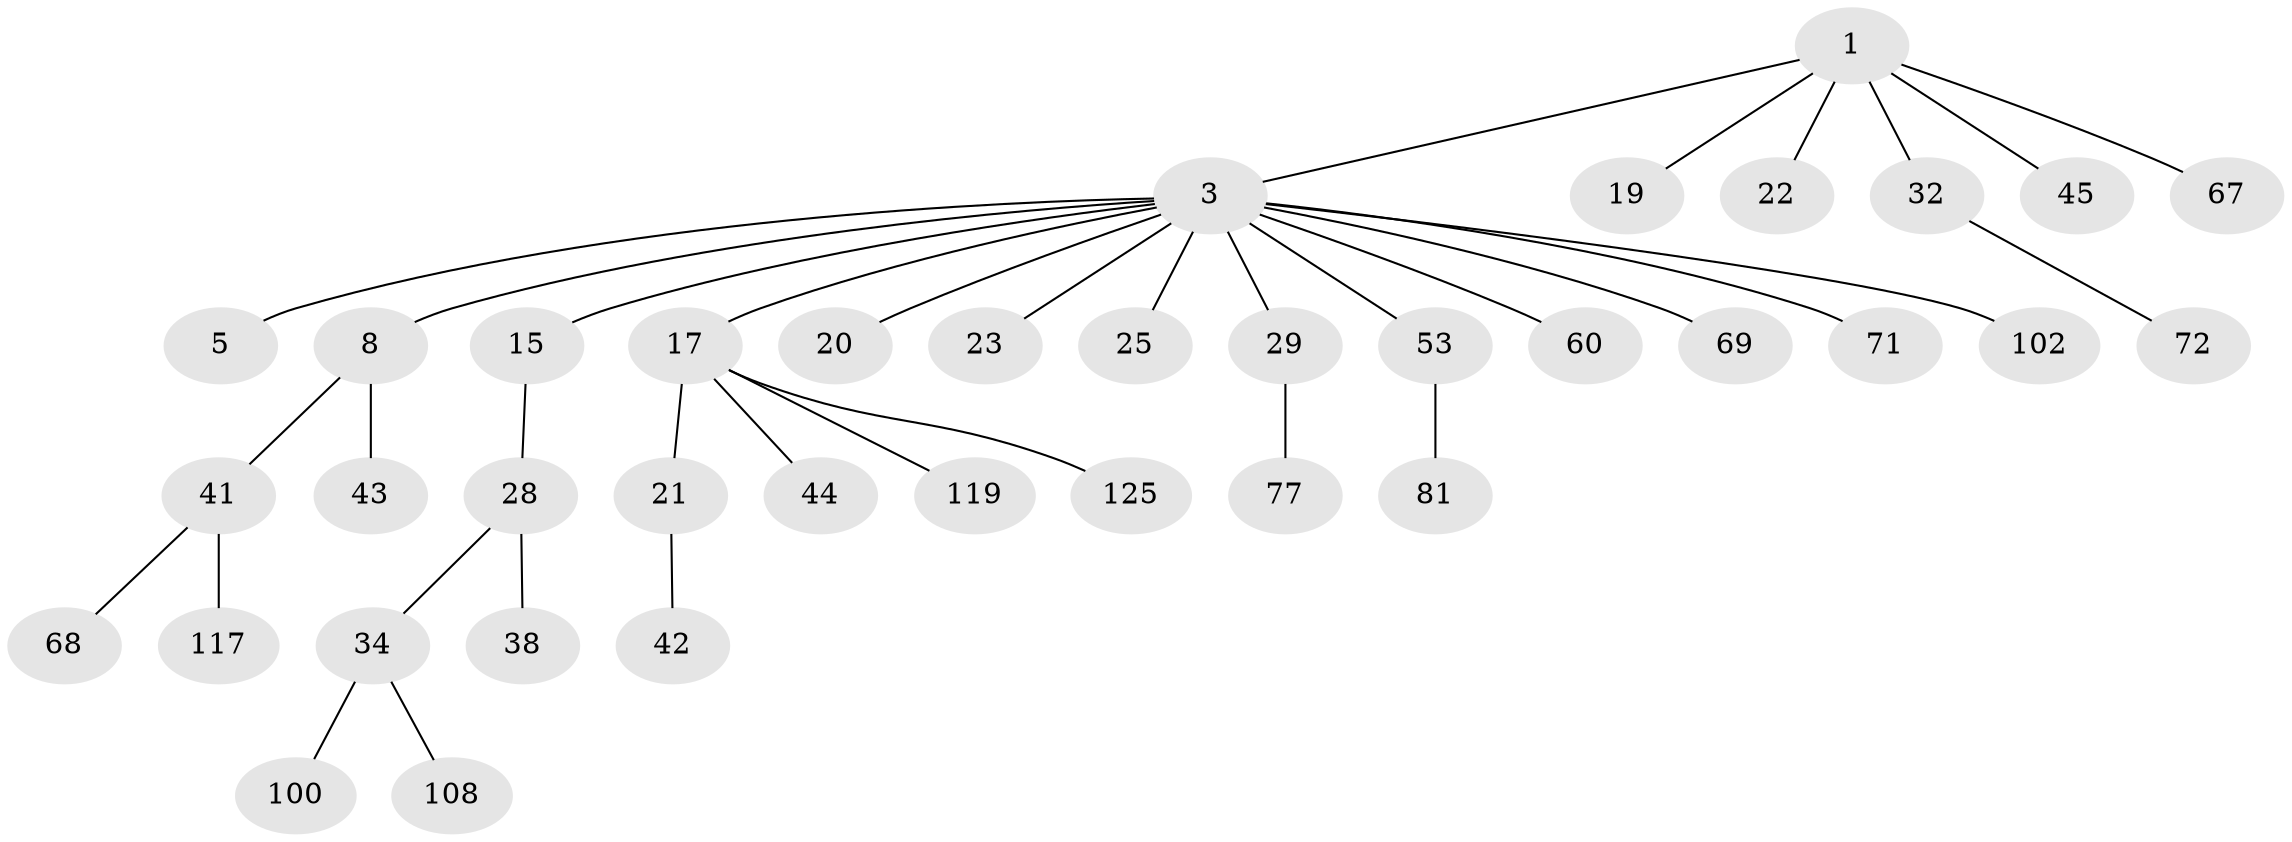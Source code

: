 // original degree distribution, {4: 0.047619047619047616, 6: 0.007936507936507936, 9: 0.007936507936507936, 3: 0.10317460317460317, 5: 0.03968253968253968, 2: 0.3253968253968254, 7: 0.007936507936507936, 1: 0.4603174603174603}
// Generated by graph-tools (version 1.1) at 2025/19/03/04/25 18:19:04]
// undirected, 37 vertices, 36 edges
graph export_dot {
graph [start="1"]
  node [color=gray90,style=filled];
  1 [super="+2+87+96"];
  3 [super="+4+7+65+11+13+6+37"];
  5 [super="+70+12"];
  8 [super="+92"];
  15;
  17 [super="+61+83"];
  19 [super="+114+48"];
  20 [super="+30"];
  21 [super="+35"];
  22 [super="+79+24"];
  23;
  25 [super="+46"];
  28 [super="+33"];
  29 [super="+110+52+55+36"];
  32 [super="+64+80+39"];
  34 [super="+76+66+94+82"];
  38 [super="+101+116+115+40"];
  41 [super="+47+49"];
  42 [super="+63"];
  43 [super="+104"];
  44;
  45 [super="+126"];
  53 [super="+58"];
  60;
  67 [super="+112"];
  68;
  69;
  71;
  72;
  77;
  81;
  100;
  102;
  108;
  117;
  119;
  125;
  1 -- 19;
  1 -- 32;
  1 -- 67;
  1 -- 3;
  1 -- 22;
  1 -- 45;
  3 -- 8;
  3 -- 25;
  3 -- 5;
  3 -- 102;
  3 -- 60;
  3 -- 71;
  3 -- 15;
  3 -- 17;
  3 -- 20;
  3 -- 53;
  3 -- 29;
  3 -- 69;
  3 -- 23;
  8 -- 41;
  8 -- 43;
  15 -- 28;
  17 -- 21;
  17 -- 44;
  17 -- 119;
  17 -- 125;
  21 -- 42;
  28 -- 38;
  28 -- 34;
  29 -- 77;
  32 -- 72;
  34 -- 100;
  34 -- 108;
  41 -- 68;
  41 -- 117;
  53 -- 81;
}
